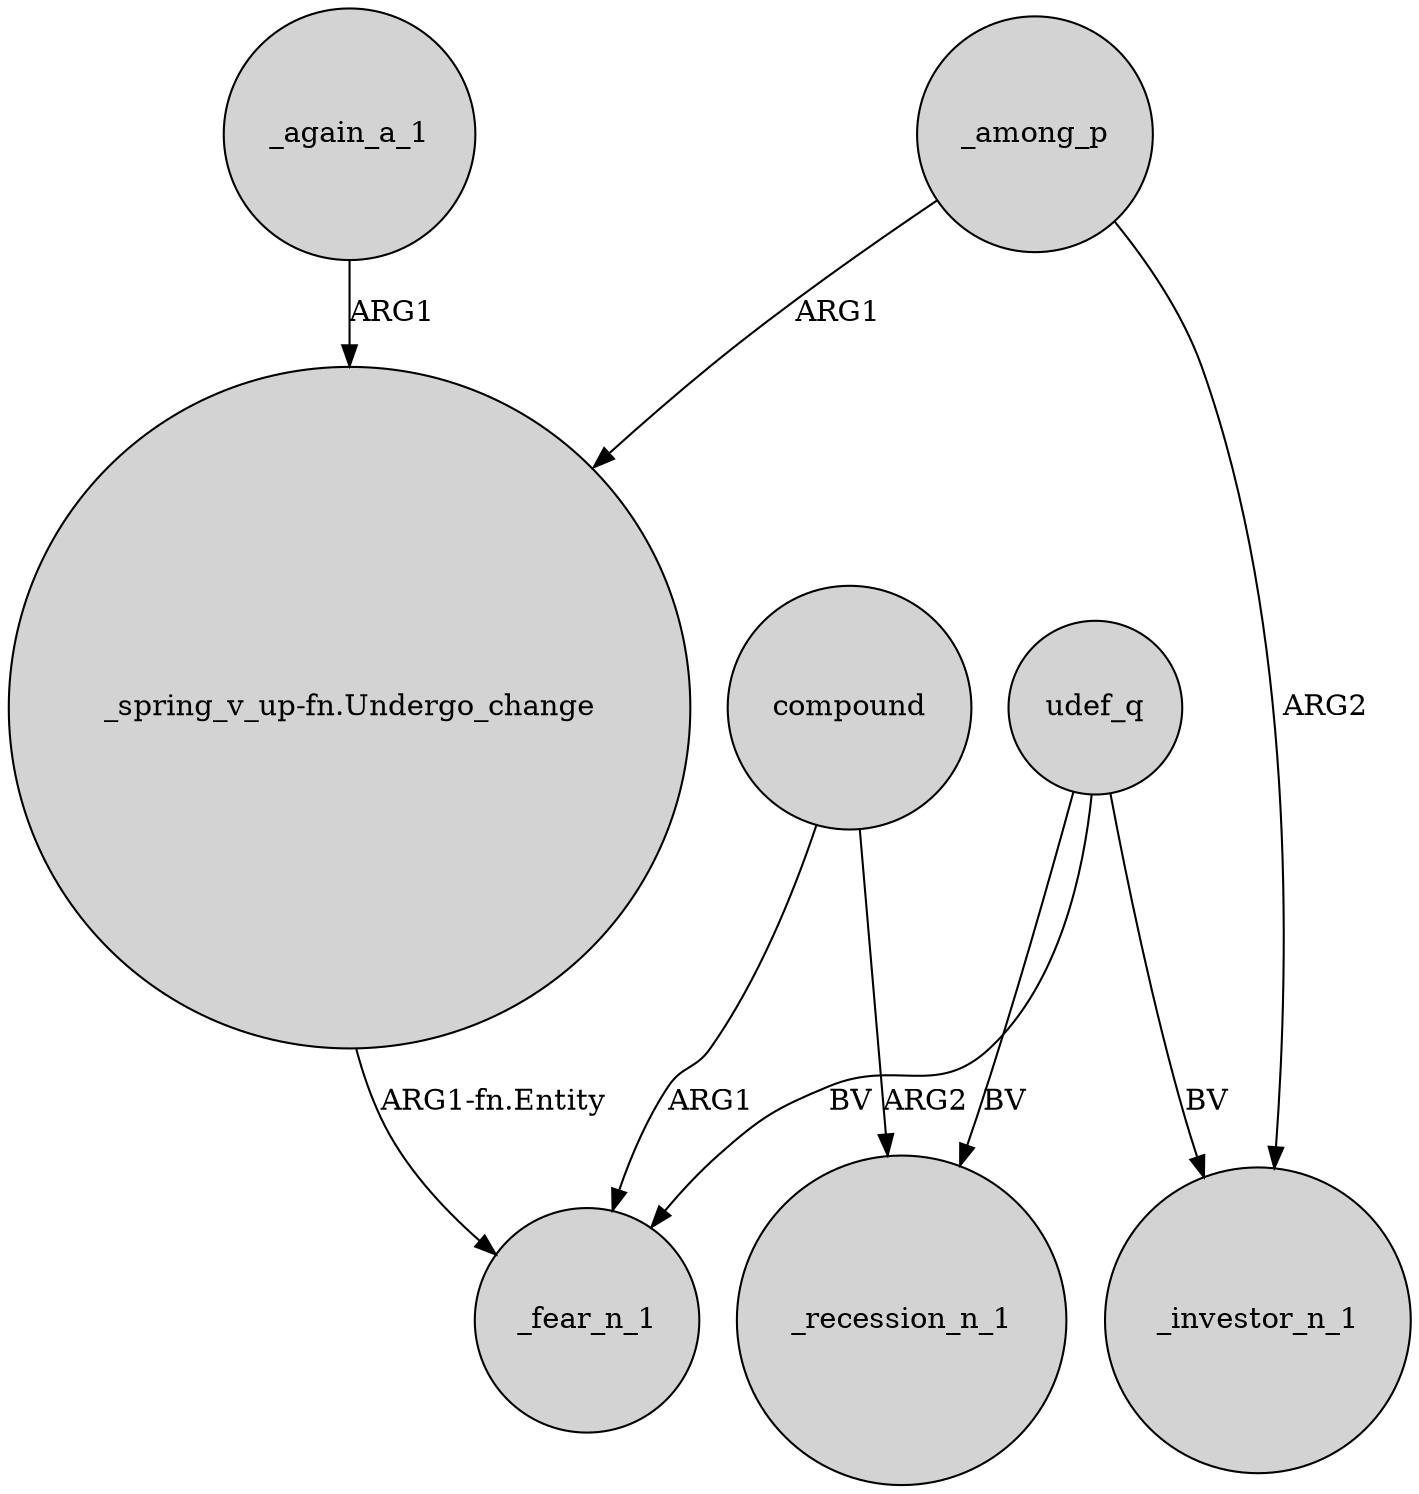 digraph {
	node [shape=circle style=filled]
	"_spring_v_up-fn.Undergo_change" -> _fear_n_1 [label="ARG1-fn.Entity"]
	udef_q -> _recession_n_1 [label=BV]
	_among_p -> _investor_n_1 [label=ARG2]
	compound -> _fear_n_1 [label=ARG1]
	udef_q -> _investor_n_1 [label=BV]
	_again_a_1 -> "_spring_v_up-fn.Undergo_change" [label=ARG1]
	udef_q -> _fear_n_1 [label=BV]
	_among_p -> "_spring_v_up-fn.Undergo_change" [label=ARG1]
	compound -> _recession_n_1 [label=ARG2]
}
